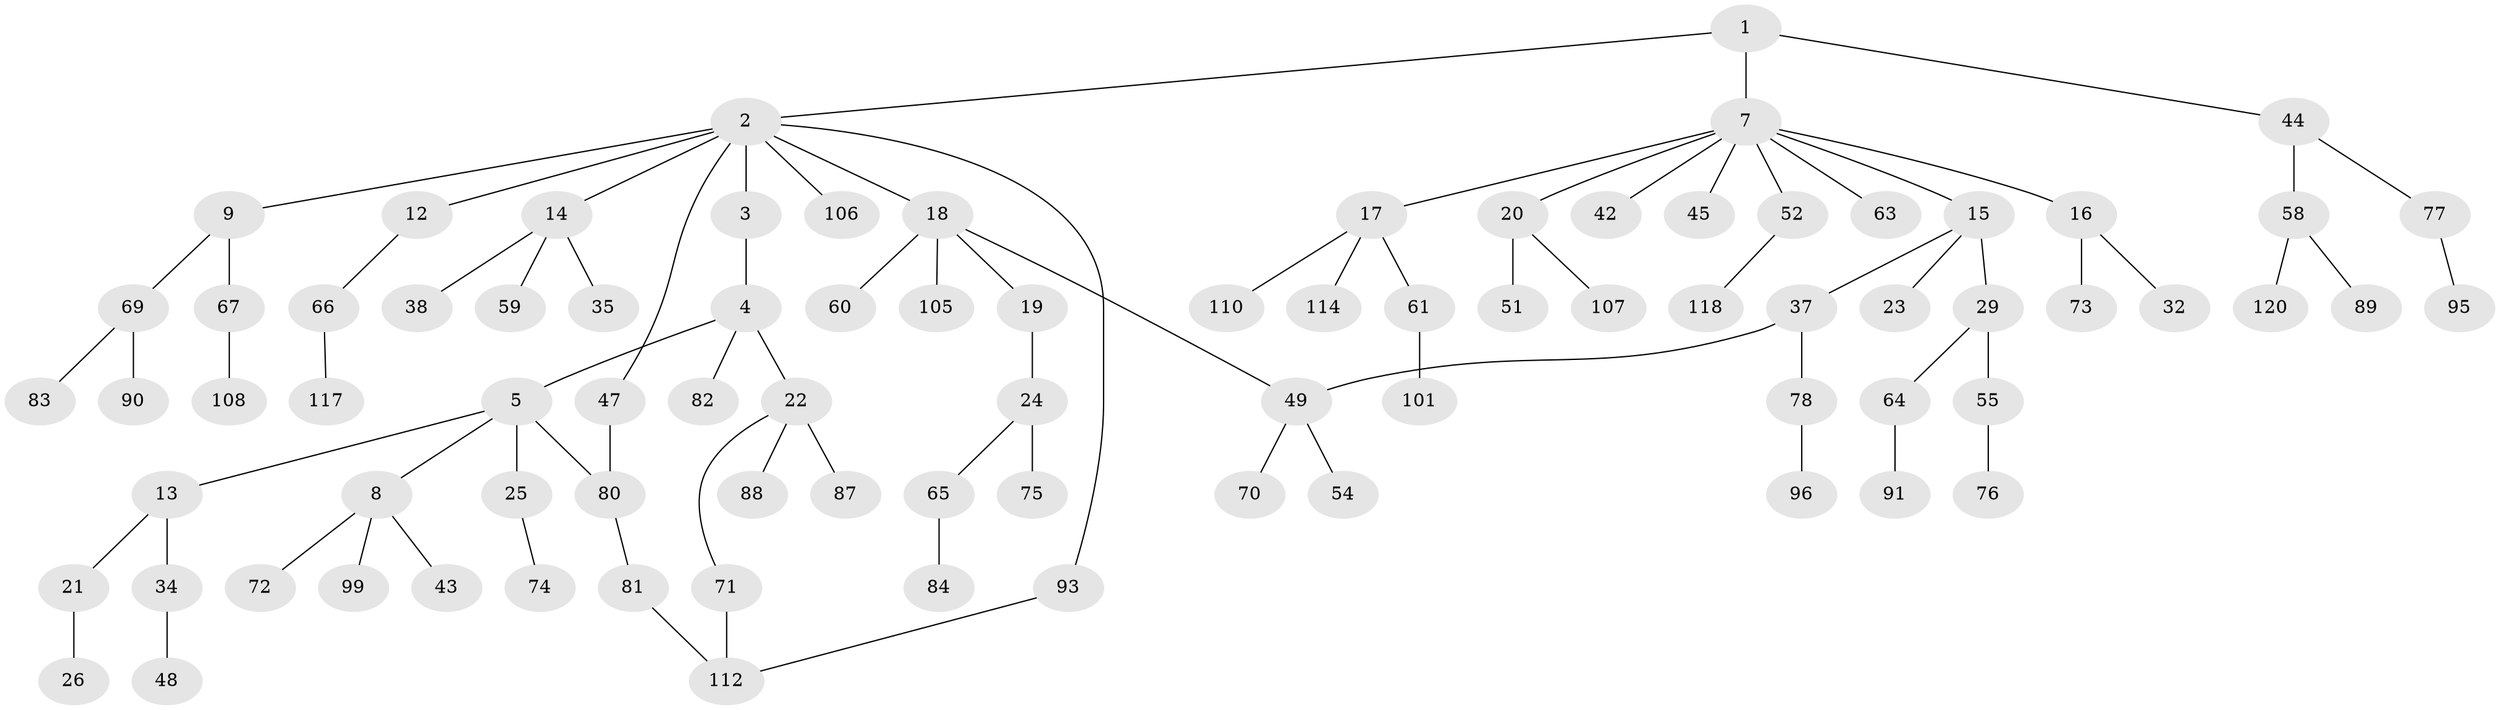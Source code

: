 // original degree distribution, {3: 0.1652892561983471, 9: 0.008264462809917356, 2: 0.2644628099173554, 4: 0.08264462809917356, 6: 0.024793388429752067, 5: 0.008264462809917356, 1: 0.4462809917355372}
// Generated by graph-tools (version 1.1) at 2025/17/03/04/25 18:17:01]
// undirected, 84 vertices, 87 edges
graph export_dot {
graph [start="1"]
  node [color=gray90,style=filled];
  1;
  2;
  3;
  4;
  5 [super="+6"];
  7 [super="+92+10+11"];
  8 [super="+40+30"];
  9 [super="+86"];
  12;
  13 [super="+62+68+27"];
  14 [super="+31"];
  15 [super="+28"];
  16;
  17;
  18 [super="+56"];
  19;
  20 [super="+46"];
  21;
  22 [super="+41+33+36"];
  23;
  24 [super="+57"];
  25;
  26;
  29;
  32;
  34 [super="+53"];
  35;
  37 [super="+39"];
  38;
  42;
  43 [super="+97+121+103"];
  44;
  45;
  47;
  48;
  49;
  51;
  52;
  54;
  55;
  58;
  59;
  60;
  61;
  63;
  64;
  65;
  66;
  67;
  69;
  70 [super="+79"];
  71;
  72;
  73;
  74;
  75;
  76;
  77;
  78;
  80 [super="+85"];
  81;
  82 [super="+102"];
  83 [super="+109+98"];
  84;
  87;
  88;
  89;
  90;
  91;
  93 [super="+119"];
  95;
  96;
  99;
  101;
  105;
  106;
  107 [super="+111"];
  108;
  110;
  112 [super="+116"];
  114;
  117;
  118;
  120;
  1 -- 2;
  1 -- 7;
  1 -- 44;
  2 -- 3;
  2 -- 9;
  2 -- 12;
  2 -- 14;
  2 -- 18;
  2 -- 47;
  2 -- 93;
  2 -- 106;
  3 -- 4;
  4 -- 5;
  4 -- 22;
  4 -- 82;
  5 -- 13;
  5 -- 25;
  5 -- 8;
  5 -- 80;
  7 -- 45;
  7 -- 52;
  7 -- 16;
  7 -- 17;
  7 -- 42;
  7 -- 63;
  7 -- 20;
  7 -- 15;
  8 -- 99;
  8 -- 43;
  8 -- 72;
  9 -- 67 [weight=2];
  9 -- 69;
  12 -- 66;
  13 -- 21;
  13 -- 34;
  14 -- 38;
  14 -- 59;
  14 -- 35;
  15 -- 23;
  15 -- 29;
  15 -- 37;
  16 -- 32;
  16 -- 73;
  17 -- 61;
  17 -- 110;
  17 -- 114;
  18 -- 19;
  18 -- 105;
  18 -- 49;
  18 -- 60;
  19 -- 24;
  20 -- 107;
  20 -- 51;
  21 -- 26;
  22 -- 87;
  22 -- 88;
  22 -- 71;
  24 -- 65;
  24 -- 75;
  25 -- 74;
  29 -- 55;
  29 -- 64;
  34 -- 48;
  37 -- 49;
  37 -- 78;
  44 -- 58;
  44 -- 77;
  47 -- 80;
  49 -- 54;
  49 -- 70;
  52 -- 118;
  55 -- 76;
  58 -- 89;
  58 -- 120;
  61 -- 101;
  64 -- 91;
  65 -- 84;
  66 -- 117;
  67 -- 108;
  69 -- 83;
  69 -- 90;
  71 -- 112;
  77 -- 95;
  78 -- 96;
  80 -- 81;
  81 -- 112;
  93 -- 112;
}

